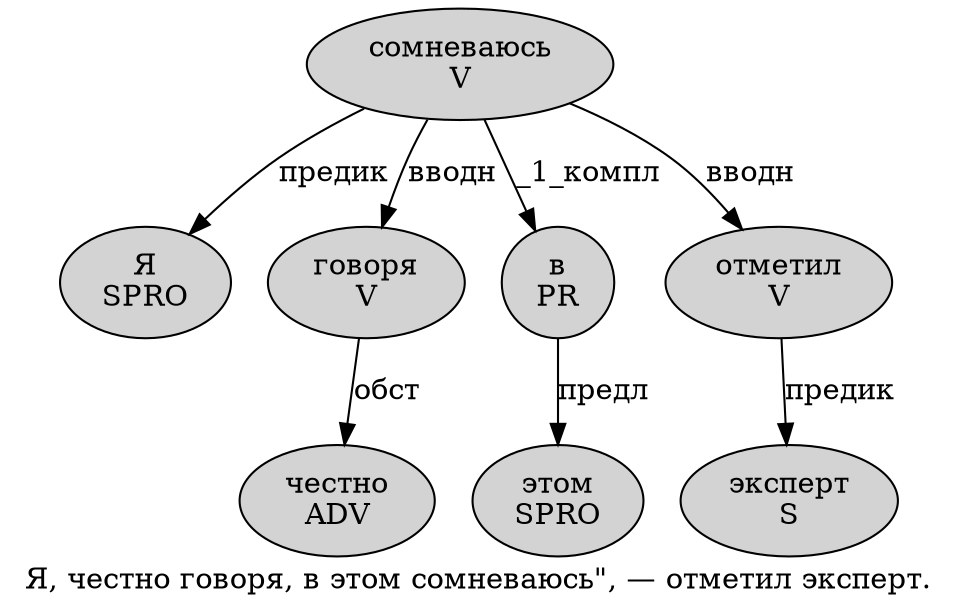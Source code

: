 digraph SENTENCE_1135 {
	graph [label="Я, честно говоря, в этом сомневаюсь\", — отметил эксперт."]
	node [style=filled]
		0 [label="Я
SPRO" color="" fillcolor=lightgray penwidth=1 shape=ellipse]
		2 [label="честно
ADV" color="" fillcolor=lightgray penwidth=1 shape=ellipse]
		3 [label="говоря
V" color="" fillcolor=lightgray penwidth=1 shape=ellipse]
		5 [label="в
PR" color="" fillcolor=lightgray penwidth=1 shape=ellipse]
		6 [label="этом
SPRO" color="" fillcolor=lightgray penwidth=1 shape=ellipse]
		7 [label="сомневаюсь
V" color="" fillcolor=lightgray penwidth=1 shape=ellipse]
		11 [label="отметил
V" color="" fillcolor=lightgray penwidth=1 shape=ellipse]
		12 [label="эксперт
S" color="" fillcolor=lightgray penwidth=1 shape=ellipse]
			7 -> 0 [label="предик"]
			7 -> 3 [label="вводн"]
			7 -> 5 [label="_1_компл"]
			7 -> 11 [label="вводн"]
			5 -> 6 [label="предл"]
			3 -> 2 [label="обст"]
			11 -> 12 [label="предик"]
}